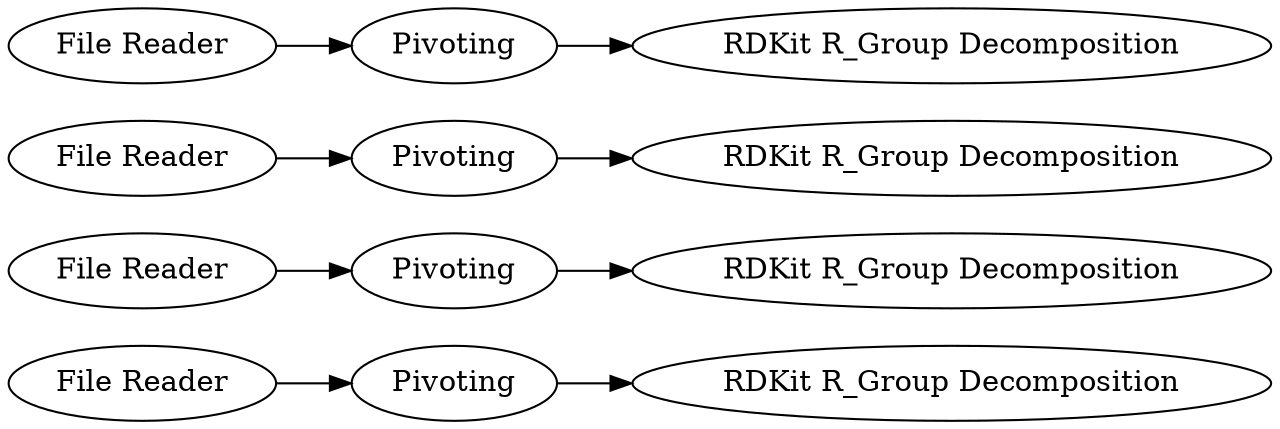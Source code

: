digraph {
	12 -> 10
	6 -> 5
	9 -> 8
	11 -> 12
	2 -> 3
	3 -> 1
	4 -> 6
	7 -> 9
	5 [label="RDKit R_Group Decomposition"]
	1 [label="RDKit R_Group Decomposition"]
	7 [label="File Reader"]
	9 [label=Pivoting]
	11 [label="File Reader"]
	4 [label="File Reader"]
	10 [label="RDKit R_Group Decomposition"]
	6 [label=Pivoting]
	8 [label="RDKit R_Group Decomposition"]
	3 [label=Pivoting]
	2 [label="File Reader"]
	12 [label=Pivoting]
	rankdir=LR
}
